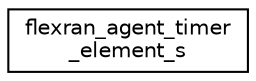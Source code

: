 digraph "Graphical Class Hierarchy"
{
 // LATEX_PDF_SIZE
  edge [fontname="Helvetica",fontsize="10",labelfontname="Helvetica",labelfontsize="10"];
  node [fontname="Helvetica",fontsize="10",shape=record];
  rankdir="LR";
  Node0 [label="flexran_agent_timer\l_element_s",height=0.2,width=0.4,color="black", fillcolor="white", style="filled",URL="$structflexran__agent__timer__element__s.html",tooltip=" "];
}
